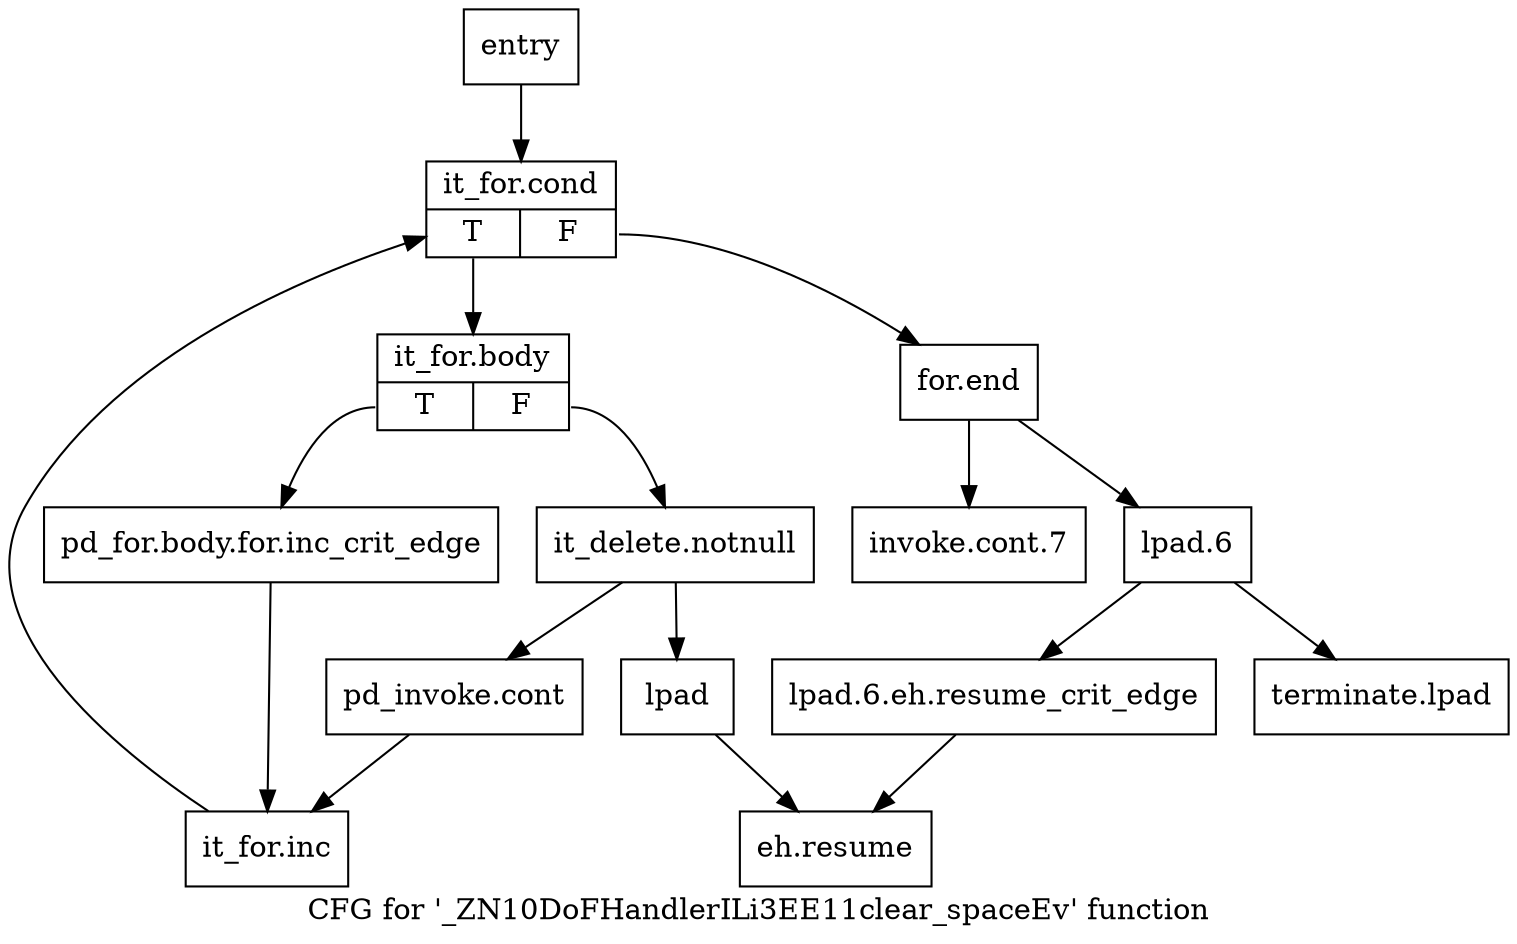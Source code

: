 digraph "CFG for '_ZN10DoFHandlerILi3EE11clear_spaceEv' function" {
	label="CFG for '_ZN10DoFHandlerILi3EE11clear_spaceEv' function";

	Node0x4398250 [shape=record,label="{entry}"];
	Node0x4398250 -> Node0x43982a0;
	Node0x43982a0 [shape=record,label="{it_for.cond|{<s0>T|<s1>F}}"];
	Node0x43982a0:s0 -> Node0x43982f0;
	Node0x43982a0:s1 -> Node0x43984d0;
	Node0x43982f0 [shape=record,label="{it_for.body|{<s0>T|<s1>F}}"];
	Node0x43982f0:s0 -> Node0x4398340;
	Node0x43982f0:s1 -> Node0x4398390;
	Node0x4398340 [shape=record,label="{pd_for.body.for.inc_crit_edge}"];
	Node0x4398340 -> Node0x4398430;
	Node0x4398390 [shape=record,label="{it_delete.notnull}"];
	Node0x4398390 -> Node0x43983e0;
	Node0x4398390 -> Node0x4398480;
	Node0x43983e0 [shape=record,label="{pd_invoke.cont}"];
	Node0x43983e0 -> Node0x4398430;
	Node0x4398430 [shape=record,label="{it_for.inc}"];
	Node0x4398430 -> Node0x43982a0;
	Node0x4398480 [shape=record,label="{lpad}"];
	Node0x4398480 -> Node0x4398610;
	Node0x43984d0 [shape=record,label="{for.end}"];
	Node0x43984d0 -> Node0x4398520;
	Node0x43984d0 -> Node0x4398570;
	Node0x4398520 [shape=record,label="{invoke.cont.7}"];
	Node0x4398570 [shape=record,label="{lpad.6}"];
	Node0x4398570 -> Node0x43985c0;
	Node0x4398570 -> Node0x439ab80;
	Node0x43985c0 [shape=record,label="{lpad.6.eh.resume_crit_edge}"];
	Node0x43985c0 -> Node0x4398610;
	Node0x4398610 [shape=record,label="{eh.resume}"];
	Node0x439ab80 [shape=record,label="{terminate.lpad}"];
}
